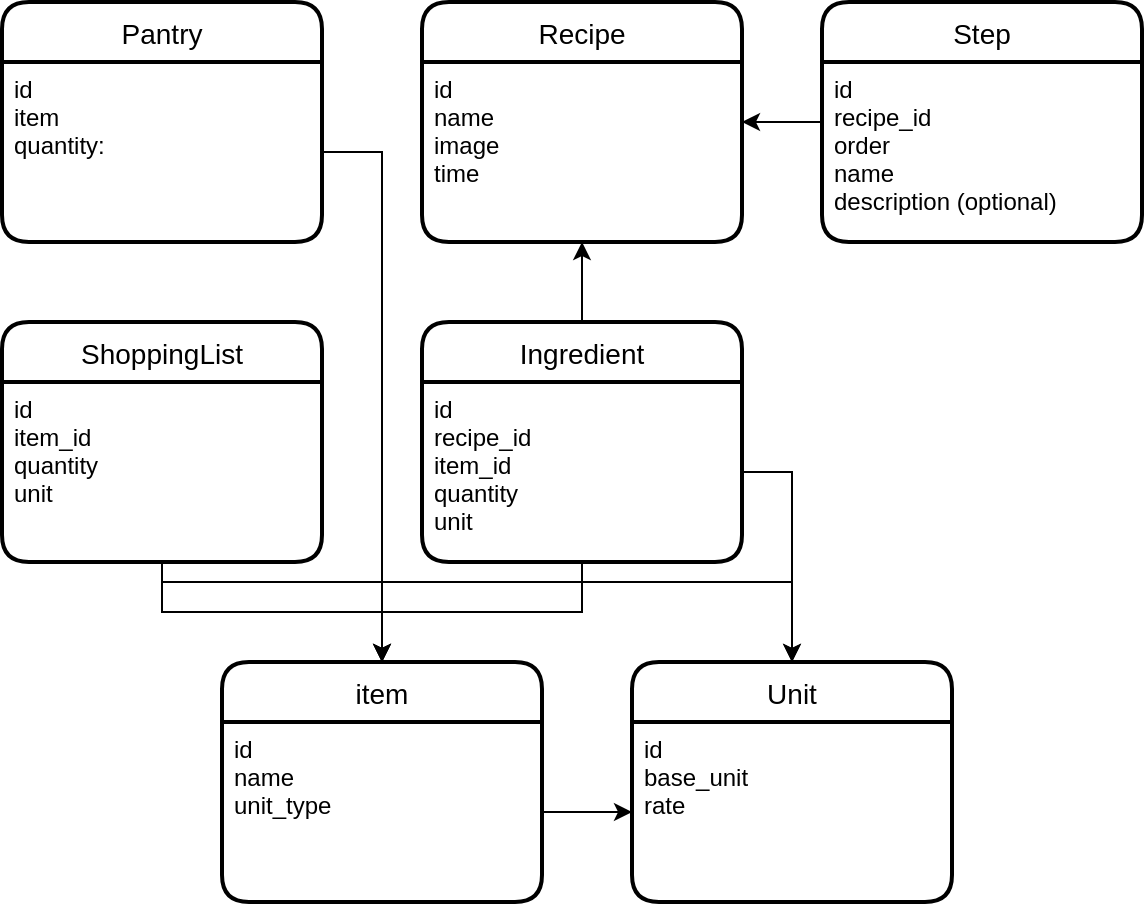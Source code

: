 <mxfile version="13.9.9" type="device"><diagram id="TNwzJe_dqedJ_oHkj_Uh" name="Page-1"><mxGraphModel dx="1086" dy="926" grid="1" gridSize="10" guides="1" tooltips="1" connect="1" arrows="1" fold="1" page="1" pageScale="1" pageWidth="850" pageHeight="1100" math="0" shadow="0"><root><mxCell id="0"/><mxCell id="1" parent="0"/><mxCell id="bNYmYH3vOmeD9zrh2AZC-14" value="Pantry" style="swimlane;childLayout=stackLayout;horizontal=1;startSize=30;horizontalStack=0;rounded=1;fontSize=14;fontStyle=0;strokeWidth=2;resizeParent=0;resizeLast=1;shadow=0;dashed=0;align=center;" parent="1" vertex="1"><mxGeometry x="30" y="210" width="160" height="120" as="geometry"/></mxCell><mxCell id="bNYmYH3vOmeD9zrh2AZC-15" value="id&#10;item&#10;quantity:" style="align=left;strokeColor=none;fillColor=none;spacingLeft=4;fontSize=12;verticalAlign=top;resizable=0;rotatable=0;part=1;" parent="bNYmYH3vOmeD9zrh2AZC-14" vertex="1"><mxGeometry y="30" width="160" height="90" as="geometry"/></mxCell><mxCell id="bNYmYH3vOmeD9zrh2AZC-16" value="Recipe" style="swimlane;childLayout=stackLayout;horizontal=1;startSize=30;horizontalStack=0;rounded=1;fontSize=14;fontStyle=0;strokeWidth=2;resizeParent=0;resizeLast=1;shadow=0;dashed=0;align=center;" parent="1" vertex="1"><mxGeometry x="240" y="210" width="160" height="120" as="geometry"/></mxCell><mxCell id="bNYmYH3vOmeD9zrh2AZC-17" value="id&#10;name&#10;image&#10;time" style="align=left;strokeColor=none;fillColor=none;spacingLeft=4;fontSize=12;verticalAlign=top;resizable=0;rotatable=0;part=1;" parent="bNYmYH3vOmeD9zrh2AZC-16" vertex="1"><mxGeometry y="30" width="160" height="90" as="geometry"/></mxCell><mxCell id="bNYmYH3vOmeD9zrh2AZC-26" style="edgeStyle=orthogonalEdgeStyle;rounded=0;orthogonalLoop=1;jettySize=auto;html=1;" parent="1" source="bNYmYH3vOmeD9zrh2AZC-18" target="bNYmYH3vOmeD9zrh2AZC-16" edge="1"><mxGeometry relative="1" as="geometry"/></mxCell><mxCell id="bNYmYH3vOmeD9zrh2AZC-18" value="Step" style="swimlane;childLayout=stackLayout;horizontal=1;startSize=30;horizontalStack=0;rounded=1;fontSize=14;fontStyle=0;strokeWidth=2;resizeParent=0;resizeLast=1;shadow=0;dashed=0;align=center;" parent="1" vertex="1"><mxGeometry x="440" y="210" width="160" height="120" as="geometry"/></mxCell><mxCell id="bNYmYH3vOmeD9zrh2AZC-19" value="id&#10;recipe_id&#10;order&#10;name&#10;description (optional)" style="align=left;strokeColor=none;fillColor=none;spacingLeft=4;fontSize=12;verticalAlign=top;resizable=0;rotatable=0;part=1;" parent="bNYmYH3vOmeD9zrh2AZC-18" vertex="1"><mxGeometry y="30" width="160" height="90" as="geometry"/></mxCell><mxCell id="bNYmYH3vOmeD9zrh2AZC-24" style="edgeStyle=orthogonalEdgeStyle;rounded=0;orthogonalLoop=1;jettySize=auto;html=1;" parent="1" source="bNYmYH3vOmeD9zrh2AZC-21" target="bNYmYH3vOmeD9zrh2AZC-16" edge="1"><mxGeometry relative="1" as="geometry"/></mxCell><mxCell id="bNYmYH3vOmeD9zrh2AZC-31" style="edgeStyle=orthogonalEdgeStyle;rounded=0;orthogonalLoop=1;jettySize=auto;html=1;" parent="1" source="bNYmYH3vOmeD9zrh2AZC-21" target="bNYmYH3vOmeD9zrh2AZC-29" edge="1"><mxGeometry relative="1" as="geometry"/></mxCell><mxCell id="bNYmYH3vOmeD9zrh2AZC-21" value="Ingredient" style="swimlane;childLayout=stackLayout;horizontal=1;startSize=30;horizontalStack=0;rounded=1;fontSize=14;fontStyle=0;strokeWidth=2;resizeParent=0;resizeLast=1;shadow=0;dashed=0;align=center;" parent="1" vertex="1"><mxGeometry x="240" y="370" width="160" height="120" as="geometry"/></mxCell><mxCell id="bNYmYH3vOmeD9zrh2AZC-22" value="id&#10;recipe_id&#10;item_id&#10;quantity&#10;unit" style="align=left;strokeColor=none;fillColor=none;spacingLeft=4;fontSize=12;verticalAlign=top;resizable=0;rotatable=0;part=1;" parent="bNYmYH3vOmeD9zrh2AZC-21" vertex="1"><mxGeometry y="30" width="160" height="90" as="geometry"/></mxCell><mxCell id="bNYmYH3vOmeD9zrh2AZC-32" style="edgeStyle=orthogonalEdgeStyle;rounded=0;orthogonalLoop=1;jettySize=auto;html=1;" parent="1" source="bNYmYH3vOmeD9zrh2AZC-27" target="bNYmYH3vOmeD9zrh2AZC-29" edge="1"><mxGeometry relative="1" as="geometry"/></mxCell><mxCell id="bNYmYH3vOmeD9zrh2AZC-27" value="ShoppingList" style="swimlane;childLayout=stackLayout;horizontal=1;startSize=30;horizontalStack=0;rounded=1;fontSize=14;fontStyle=0;strokeWidth=2;resizeParent=0;resizeLast=1;shadow=0;dashed=0;align=center;" parent="1" vertex="1"><mxGeometry x="30" y="370" width="160" height="120" as="geometry"/></mxCell><mxCell id="bNYmYH3vOmeD9zrh2AZC-28" value="id&#10;item_id&#10;quantity&#10;unit" style="align=left;strokeColor=none;fillColor=none;spacingLeft=4;fontSize=12;verticalAlign=top;resizable=0;rotatable=0;part=1;" parent="bNYmYH3vOmeD9zrh2AZC-27" vertex="1"><mxGeometry y="30" width="160" height="90" as="geometry"/></mxCell><mxCell id="bNYmYH3vOmeD9zrh2AZC-29" value="item" style="swimlane;childLayout=stackLayout;horizontal=1;startSize=30;horizontalStack=0;rounded=1;fontSize=14;fontStyle=0;strokeWidth=2;resizeParent=0;resizeLast=1;shadow=0;dashed=0;align=center;" parent="1" vertex="1"><mxGeometry x="140" y="540" width="160" height="120" as="geometry"/></mxCell><mxCell id="bNYmYH3vOmeD9zrh2AZC-30" value="id&#10;name&#10;unit_type&#10;" style="align=left;strokeColor=none;fillColor=none;spacingLeft=4;fontSize=12;verticalAlign=top;resizable=0;rotatable=0;part=1;" parent="bNYmYH3vOmeD9zrh2AZC-29" vertex="1"><mxGeometry y="30" width="160" height="90" as="geometry"/></mxCell><mxCell id="bNYmYH3vOmeD9zrh2AZC-33" style="edgeStyle=orthogonalEdgeStyle;rounded=0;orthogonalLoop=1;jettySize=auto;html=1;" parent="1" source="bNYmYH3vOmeD9zrh2AZC-15" target="bNYmYH3vOmeD9zrh2AZC-29" edge="1"><mxGeometry relative="1" as="geometry"><Array as="points"><mxPoint x="220" y="285"/></Array></mxGeometry></mxCell><mxCell id="bNYmYH3vOmeD9zrh2AZC-34" value="Unit" style="swimlane;childLayout=stackLayout;horizontal=1;startSize=30;horizontalStack=0;rounded=1;fontSize=14;fontStyle=0;strokeWidth=2;resizeParent=0;resizeLast=1;shadow=0;dashed=0;align=center;" parent="1" vertex="1"><mxGeometry x="345" y="540" width="160" height="120" as="geometry"/></mxCell><mxCell id="bNYmYH3vOmeD9zrh2AZC-35" value="id&#10;base_unit&#10;rate" style="align=left;strokeColor=none;fillColor=none;spacingLeft=4;fontSize=12;verticalAlign=top;resizable=0;rotatable=0;part=1;" parent="bNYmYH3vOmeD9zrh2AZC-34" vertex="1"><mxGeometry y="30" width="160" height="90" as="geometry"/></mxCell><mxCell id="-EZne6fiTZ8NjsccRYpA-1" style="edgeStyle=orthogonalEdgeStyle;rounded=0;orthogonalLoop=1;jettySize=auto;html=1;" edge="1" parent="1" source="bNYmYH3vOmeD9zrh2AZC-28" target="bNYmYH3vOmeD9zrh2AZC-34"><mxGeometry relative="1" as="geometry"><Array as="points"><mxPoint x="110" y="500"/><mxPoint x="425" y="500"/></Array></mxGeometry></mxCell><mxCell id="-EZne6fiTZ8NjsccRYpA-2" style="edgeStyle=orthogonalEdgeStyle;rounded=0;orthogonalLoop=1;jettySize=auto;html=1;" edge="1" parent="1" source="bNYmYH3vOmeD9zrh2AZC-30" target="bNYmYH3vOmeD9zrh2AZC-35"><mxGeometry relative="1" as="geometry"/></mxCell><mxCell id="-EZne6fiTZ8NjsccRYpA-3" style="edgeStyle=orthogonalEdgeStyle;rounded=0;orthogonalLoop=1;jettySize=auto;html=1;" edge="1" parent="1" source="bNYmYH3vOmeD9zrh2AZC-22" target="bNYmYH3vOmeD9zrh2AZC-34"><mxGeometry relative="1" as="geometry"><Array as="points"><mxPoint x="425" y="445"/></Array></mxGeometry></mxCell></root></mxGraphModel></diagram></mxfile>